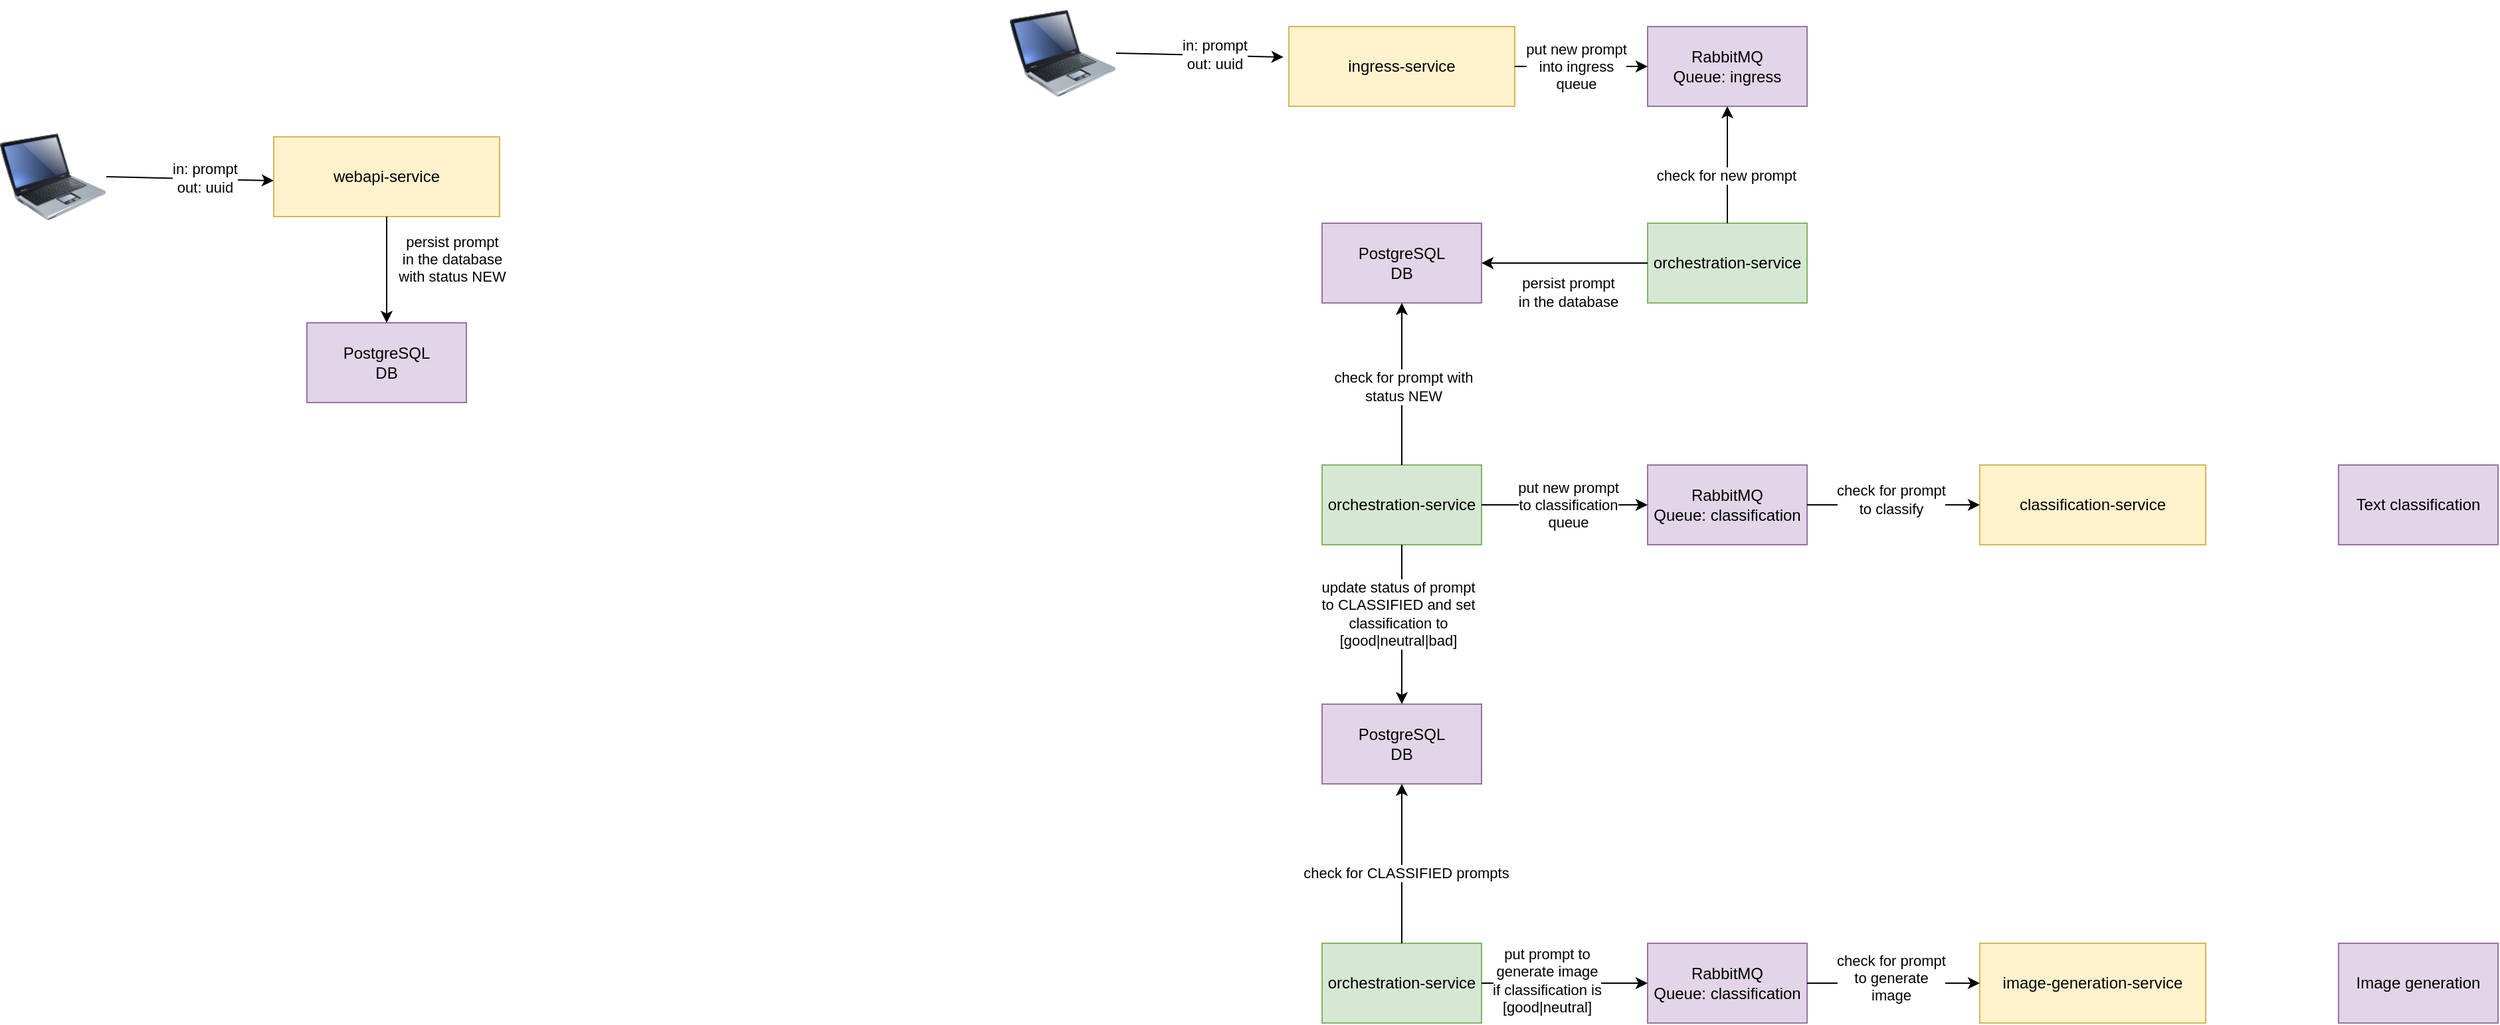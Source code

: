 <mxfile version="24.0.4" type="device">
  <diagram name="Page-1" id="OOwkSEOufSbgSdbPdrM7">
    <mxGraphModel dx="2901" dy="1180" grid="1" gridSize="10" guides="1" tooltips="1" connect="1" arrows="1" fold="1" page="1" pageScale="1" pageWidth="827" pageHeight="1169" math="0" shadow="0">
      <root>
        <mxCell id="0" />
        <mxCell id="1" parent="0" />
        <mxCell id="EbzEwfZ4jWfW755_oU14-1" value="" style="image;html=1;image=img/lib/clip_art/computers/Laptop_128x128.png" parent="1" vertex="1">
          <mxGeometry x="30" y="140" width="80" height="80" as="geometry" />
        </mxCell>
        <mxCell id="EbzEwfZ4jWfW755_oU14-2" value="PostgreSQL&lt;br&gt;DB" style="rounded=0;whiteSpace=wrap;html=1;fillColor=#e1d5e7;strokeColor=#9673a6;" parent="1" vertex="1">
          <mxGeometry x="265" y="308" width="120" height="60" as="geometry" />
        </mxCell>
        <mxCell id="EbzEwfZ4jWfW755_oU14-3" value="orchestration-service" style="rounded=0;whiteSpace=wrap;html=1;fillColor=#d5e8d4;strokeColor=#82b366;" parent="1" vertex="1">
          <mxGeometry x="510" y="308" width="120" height="60" as="geometry" />
        </mxCell>
        <mxCell id="EbzEwfZ4jWfW755_oU14-6" value="RabbitMQ&lt;br&gt;Queue: ingress" style="rounded=0;whiteSpace=wrap;html=1;fillColor=#e1d5e7;strokeColor=#9673a6;" parent="1" vertex="1">
          <mxGeometry x="510" y="160" width="120" height="60" as="geometry" />
        </mxCell>
        <mxCell id="EbzEwfZ4jWfW755_oU14-7" value="" style="endArrow=classic;html=1;rounded=0;exitX=1;exitY=0.5;exitDx=0;exitDy=0;entryX=-0.024;entryY=0.383;entryDx=0;entryDy=0;entryPerimeter=0;" parent="1" source="EbzEwfZ4jWfW755_oU14-1" target="EbzEwfZ4jWfW755_oU14-11" edge="1">
          <mxGeometry width="50" height="50" relative="1" as="geometry">
            <mxPoint x="240" y="420" as="sourcePoint" />
            <mxPoint x="440" y="400" as="targetPoint" />
          </mxGeometry>
        </mxCell>
        <mxCell id="EbzEwfZ4jWfW755_oU14-8" value="in: prompt&lt;br&gt;out: uuid" style="edgeLabel;html=1;align=center;verticalAlign=middle;resizable=0;points=[];" parent="EbzEwfZ4jWfW755_oU14-7" vertex="1" connectable="0">
          <mxGeometry x="0.174" y="1" relative="1" as="geometry">
            <mxPoint as="offset" />
          </mxGeometry>
        </mxCell>
        <mxCell id="EbzEwfZ4jWfW755_oU14-9" value="classification-service" style="rounded=0;whiteSpace=wrap;html=1;fillColor=#fff2cc;strokeColor=#d6b656;" parent="1" vertex="1">
          <mxGeometry x="760" y="490" width="170" height="60" as="geometry" />
        </mxCell>
        <mxCell id="EbzEwfZ4jWfW755_oU14-10" value="image-generation-service" style="rounded=0;whiteSpace=wrap;html=1;fillColor=#fff2cc;strokeColor=#d6b656;" parent="1" vertex="1">
          <mxGeometry x="760" y="850" width="170" height="60" as="geometry" />
        </mxCell>
        <mxCell id="EbzEwfZ4jWfW755_oU14-11" value="ingress-service" style="rounded=0;whiteSpace=wrap;html=1;fillColor=#fff2cc;strokeColor=#d6b656;" parent="1" vertex="1">
          <mxGeometry x="240" y="160" width="170" height="60" as="geometry" />
        </mxCell>
        <mxCell id="EbzEwfZ4jWfW755_oU14-12" value="" style="endArrow=classic;html=1;rounded=0;exitX=1;exitY=0.5;exitDx=0;exitDy=0;entryX=0;entryY=0.5;entryDx=0;entryDy=0;" parent="1" source="EbzEwfZ4jWfW755_oU14-11" target="EbzEwfZ4jWfW755_oU14-6" edge="1">
          <mxGeometry width="50" height="50" relative="1" as="geometry">
            <mxPoint x="390" y="450" as="sourcePoint" />
            <mxPoint x="440" y="400" as="targetPoint" />
          </mxGeometry>
        </mxCell>
        <mxCell id="EbzEwfZ4jWfW755_oU14-15" value="put new prompt&lt;br&gt;into ingress&lt;br&gt;queue" style="edgeLabel;html=1;align=center;verticalAlign=middle;resizable=0;points=[];" parent="EbzEwfZ4jWfW755_oU14-12" vertex="1" connectable="0">
          <mxGeometry x="-0.08" relative="1" as="geometry">
            <mxPoint as="offset" />
          </mxGeometry>
        </mxCell>
        <mxCell id="EbzEwfZ4jWfW755_oU14-13" value="" style="endArrow=classic;html=1;rounded=0;exitX=0.5;exitY=0;exitDx=0;exitDy=0;entryX=0.5;entryY=1;entryDx=0;entryDy=0;" parent="1" source="EbzEwfZ4jWfW755_oU14-3" target="EbzEwfZ4jWfW755_oU14-6" edge="1">
          <mxGeometry width="50" height="50" relative="1" as="geometry">
            <mxPoint x="390" y="450" as="sourcePoint" />
            <mxPoint x="440" y="400" as="targetPoint" />
          </mxGeometry>
        </mxCell>
        <mxCell id="EbzEwfZ4jWfW755_oU14-14" value="check for new prompt" style="edgeLabel;html=1;align=center;verticalAlign=middle;resizable=0;points=[];" parent="EbzEwfZ4jWfW755_oU14-13" vertex="1" connectable="0">
          <mxGeometry x="-0.171" y="1" relative="1" as="geometry">
            <mxPoint as="offset" />
          </mxGeometry>
        </mxCell>
        <mxCell id="EbzEwfZ4jWfW755_oU14-16" value="" style="endArrow=classic;html=1;rounded=0;exitX=0;exitY=0.5;exitDx=0;exitDy=0;entryX=1;entryY=0.5;entryDx=0;entryDy=0;" parent="1" source="EbzEwfZ4jWfW755_oU14-3" target="EbzEwfZ4jWfW755_oU14-2" edge="1">
          <mxGeometry width="50" height="50" relative="1" as="geometry">
            <mxPoint x="390" y="398" as="sourcePoint" />
            <mxPoint x="440" y="348" as="targetPoint" />
          </mxGeometry>
        </mxCell>
        <mxCell id="EbzEwfZ4jWfW755_oU14-17" value="persist prompt&lt;br&gt;in the database" style="edgeLabel;html=1;align=center;verticalAlign=middle;resizable=0;points=[];" parent="EbzEwfZ4jWfW755_oU14-16" vertex="1" connectable="0">
          <mxGeometry x="0.232" y="-3" relative="1" as="geometry">
            <mxPoint x="17" y="25" as="offset" />
          </mxGeometry>
        </mxCell>
        <mxCell id="EbzEwfZ4jWfW755_oU14-18" value="orchestration-service" style="rounded=0;whiteSpace=wrap;html=1;fillColor=#d5e8d4;strokeColor=#82b366;" parent="1" vertex="1">
          <mxGeometry x="265" y="490" width="120" height="60" as="geometry" />
        </mxCell>
        <mxCell id="EbzEwfZ4jWfW755_oU14-19" value="" style="endArrow=classic;html=1;rounded=0;entryX=0.5;entryY=1;entryDx=0;entryDy=0;exitX=0.5;exitY=0;exitDx=0;exitDy=0;" parent="1" source="EbzEwfZ4jWfW755_oU14-18" target="EbzEwfZ4jWfW755_oU14-2" edge="1">
          <mxGeometry width="50" height="50" relative="1" as="geometry">
            <mxPoint x="325" y="480" as="sourcePoint" />
            <mxPoint x="440" y="400" as="targetPoint" />
          </mxGeometry>
        </mxCell>
        <mxCell id="EbzEwfZ4jWfW755_oU14-20" value="check for prompt with&lt;br&gt;status NEW" style="edgeLabel;html=1;align=center;verticalAlign=middle;resizable=0;points=[];" parent="EbzEwfZ4jWfW755_oU14-19" vertex="1" connectable="0">
          <mxGeometry x="-0.024" y="-1" relative="1" as="geometry">
            <mxPoint as="offset" />
          </mxGeometry>
        </mxCell>
        <mxCell id="EbzEwfZ4jWfW755_oU14-21" value="RabbitMQ&lt;br&gt;Queue: classification" style="rounded=0;whiteSpace=wrap;html=1;fillColor=#e1d5e7;strokeColor=#9673a6;" parent="1" vertex="1">
          <mxGeometry x="510" y="490" width="120" height="60" as="geometry" />
        </mxCell>
        <mxCell id="EbzEwfZ4jWfW755_oU14-22" value="" style="endArrow=classic;html=1;rounded=0;exitX=1;exitY=0.5;exitDx=0;exitDy=0;entryX=0;entryY=0.5;entryDx=0;entryDy=0;" parent="1" source="EbzEwfZ4jWfW755_oU14-18" target="EbzEwfZ4jWfW755_oU14-21" edge="1">
          <mxGeometry width="50" height="50" relative="1" as="geometry">
            <mxPoint x="390" y="450" as="sourcePoint" />
            <mxPoint x="440" y="400" as="targetPoint" />
          </mxGeometry>
        </mxCell>
        <mxCell id="EbzEwfZ4jWfW755_oU14-24" value="put new prompt&lt;br&gt;to classification&lt;br&gt;queue" style="edgeLabel;html=1;align=center;verticalAlign=middle;resizable=0;points=[];" parent="EbzEwfZ4jWfW755_oU14-22" vertex="1" connectable="0">
          <mxGeometry x="-0.296" y="-2" relative="1" as="geometry">
            <mxPoint x="21" y="-2" as="offset" />
          </mxGeometry>
        </mxCell>
        <mxCell id="EbzEwfZ4jWfW755_oU14-23" value="" style="endArrow=classic;html=1;rounded=0;exitX=1;exitY=0.5;exitDx=0;exitDy=0;entryX=0;entryY=0.5;entryDx=0;entryDy=0;" parent="1" source="EbzEwfZ4jWfW755_oU14-21" target="EbzEwfZ4jWfW755_oU14-9" edge="1">
          <mxGeometry width="50" height="50" relative="1" as="geometry">
            <mxPoint x="395" y="530" as="sourcePoint" />
            <mxPoint x="520" y="530" as="targetPoint" />
          </mxGeometry>
        </mxCell>
        <mxCell id="EbzEwfZ4jWfW755_oU14-25" value="check for prompt&lt;br&gt;to classify" style="edgeLabel;html=1;align=center;verticalAlign=middle;resizable=0;points=[];" parent="EbzEwfZ4jWfW755_oU14-23" vertex="1" connectable="0">
          <mxGeometry x="-0.031" y="4" relative="1" as="geometry">
            <mxPoint as="offset" />
          </mxGeometry>
        </mxCell>
        <mxCell id="EbzEwfZ4jWfW755_oU14-26" value="Text classification" style="rounded=0;whiteSpace=wrap;html=1;fillColor=#e1d5e7;strokeColor=#9673a6;" parent="1" vertex="1">
          <mxGeometry x="1030" y="490" width="120" height="60" as="geometry" />
        </mxCell>
        <mxCell id="EbzEwfZ4jWfW755_oU14-27" value="PostgreSQL&lt;br&gt;DB" style="rounded=0;whiteSpace=wrap;html=1;fillColor=#e1d5e7;strokeColor=#9673a6;" parent="1" vertex="1">
          <mxGeometry x="265" y="670" width="120" height="60" as="geometry" />
        </mxCell>
        <mxCell id="EbzEwfZ4jWfW755_oU14-28" value="" style="endArrow=classic;html=1;rounded=0;entryX=0.5;entryY=0;entryDx=0;entryDy=0;exitX=0.5;exitY=1;exitDx=0;exitDy=0;" parent="1" source="EbzEwfZ4jWfW755_oU14-18" target="EbzEwfZ4jWfW755_oU14-27" edge="1">
          <mxGeometry width="50" height="50" relative="1" as="geometry">
            <mxPoint x="370" y="600" as="sourcePoint" />
            <mxPoint x="680" y="410" as="targetPoint" />
          </mxGeometry>
        </mxCell>
        <mxCell id="EbzEwfZ4jWfW755_oU14-29" value="update status of prompt&lt;br&gt;to CLASSIFIED and set&lt;br&gt;classification to&lt;br&gt;[good|neutral|bad]" style="edgeLabel;html=1;align=center;verticalAlign=middle;resizable=0;points=[];" parent="EbzEwfZ4jWfW755_oU14-28" vertex="1" connectable="0">
          <mxGeometry x="-0.133" y="-3" relative="1" as="geometry">
            <mxPoint as="offset" />
          </mxGeometry>
        </mxCell>
        <mxCell id="EbzEwfZ4jWfW755_oU14-30" value="orchestration-service" style="rounded=0;whiteSpace=wrap;html=1;fillColor=#d5e8d4;strokeColor=#82b366;" parent="1" vertex="1">
          <mxGeometry x="265" y="850" width="120" height="60" as="geometry" />
        </mxCell>
        <mxCell id="EbzEwfZ4jWfW755_oU14-31" value="" style="endArrow=classic;html=1;rounded=0;entryX=0.5;entryY=1;entryDx=0;entryDy=0;exitX=0.5;exitY=0;exitDx=0;exitDy=0;" parent="1" source="EbzEwfZ4jWfW755_oU14-30" target="EbzEwfZ4jWfW755_oU14-27" edge="1">
          <mxGeometry width="50" height="50" relative="1" as="geometry">
            <mxPoint x="325" y="840" as="sourcePoint" />
            <mxPoint x="660" y="600" as="targetPoint" />
          </mxGeometry>
        </mxCell>
        <mxCell id="EbzEwfZ4jWfW755_oU14-32" value="check for CLASSIFIED prompts" style="edgeLabel;html=1;align=center;verticalAlign=middle;resizable=0;points=[];" parent="EbzEwfZ4jWfW755_oU14-31" vertex="1" connectable="0">
          <mxGeometry x="-0.117" y="-3" relative="1" as="geometry">
            <mxPoint as="offset" />
          </mxGeometry>
        </mxCell>
        <mxCell id="EbzEwfZ4jWfW755_oU14-34" value="RabbitMQ&lt;br&gt;Queue: classification" style="rounded=0;whiteSpace=wrap;html=1;fillColor=#e1d5e7;strokeColor=#9673a6;" parent="1" vertex="1">
          <mxGeometry x="510" y="850" width="120" height="60" as="geometry" />
        </mxCell>
        <mxCell id="EbzEwfZ4jWfW755_oU14-36" value="" style="endArrow=classic;html=1;rounded=0;exitX=1;exitY=0.5;exitDx=0;exitDy=0;" parent="1" source="EbzEwfZ4jWfW755_oU14-34" edge="1">
          <mxGeometry width="50" height="50" relative="1" as="geometry">
            <mxPoint x="395" y="890" as="sourcePoint" />
            <mxPoint x="760" y="880" as="targetPoint" />
          </mxGeometry>
        </mxCell>
        <mxCell id="EbzEwfZ4jWfW755_oU14-37" value="check for prompt&lt;br&gt;to generate&lt;br&gt;image" style="edgeLabel;html=1;align=center;verticalAlign=middle;resizable=0;points=[];" parent="EbzEwfZ4jWfW755_oU14-36" vertex="1" connectable="0">
          <mxGeometry x="-0.031" y="4" relative="1" as="geometry">
            <mxPoint as="offset" />
          </mxGeometry>
        </mxCell>
        <mxCell id="EbzEwfZ4jWfW755_oU14-38" value="" style="endArrow=classic;html=1;rounded=0;exitX=1;exitY=0.5;exitDx=0;exitDy=0;entryX=0;entryY=0.5;entryDx=0;entryDy=0;" parent="1" source="EbzEwfZ4jWfW755_oU14-30" target="EbzEwfZ4jWfW755_oU14-34" edge="1">
          <mxGeometry width="50" height="50" relative="1" as="geometry">
            <mxPoint x="610" y="750" as="sourcePoint" />
            <mxPoint x="660" y="700" as="targetPoint" />
          </mxGeometry>
        </mxCell>
        <mxCell id="EbzEwfZ4jWfW755_oU14-39" value="put prompt to&lt;br&gt;generate image&lt;br&gt;if classification is&lt;br&gt;[good|neutral]" style="edgeLabel;html=1;align=center;verticalAlign=middle;resizable=0;points=[];" parent="EbzEwfZ4jWfW755_oU14-38" vertex="1" connectable="0">
          <mxGeometry x="-0.216" y="2" relative="1" as="geometry">
            <mxPoint as="offset" />
          </mxGeometry>
        </mxCell>
        <mxCell id="EbzEwfZ4jWfW755_oU14-40" value="Image generation" style="rounded=0;whiteSpace=wrap;html=1;fillColor=#e1d5e7;strokeColor=#9673a6;" parent="1" vertex="1">
          <mxGeometry x="1030" y="850" width="120" height="60" as="geometry" />
        </mxCell>
        <mxCell id="9_Q_yx6sj26zEc2RGkcA-1" value="PostgreSQL&lt;br&gt;DB" style="rounded=0;whiteSpace=wrap;html=1;fillColor=#e1d5e7;strokeColor=#9673a6;" vertex="1" parent="1">
          <mxGeometry x="-499" y="383" width="120" height="60" as="geometry" />
        </mxCell>
        <mxCell id="9_Q_yx6sj26zEc2RGkcA-2" value="webapi-service" style="rounded=0;whiteSpace=wrap;html=1;fillColor=#fff2cc;strokeColor=#d6b656;" vertex="1" parent="1">
          <mxGeometry x="-524" y="243" width="170" height="60" as="geometry" />
        </mxCell>
        <mxCell id="9_Q_yx6sj26zEc2RGkcA-3" value="" style="image;html=1;image=img/lib/clip_art/computers/Laptop_128x128.png" vertex="1" parent="1">
          <mxGeometry x="-730" y="233" width="80" height="80" as="geometry" />
        </mxCell>
        <mxCell id="9_Q_yx6sj26zEc2RGkcA-4" value="" style="endArrow=classic;html=1;rounded=0;exitX=1;exitY=0.5;exitDx=0;exitDy=0;entryX=-0.024;entryY=0.383;entryDx=0;entryDy=0;entryPerimeter=0;" edge="1" parent="1" source="9_Q_yx6sj26zEc2RGkcA-3">
          <mxGeometry width="50" height="50" relative="1" as="geometry">
            <mxPoint x="-520" y="513" as="sourcePoint" />
            <mxPoint x="-524" y="276" as="targetPoint" />
          </mxGeometry>
        </mxCell>
        <mxCell id="9_Q_yx6sj26zEc2RGkcA-5" value="in: prompt&lt;br&gt;out: uuid" style="edgeLabel;html=1;align=center;verticalAlign=middle;resizable=0;points=[];" vertex="1" connectable="0" parent="9_Q_yx6sj26zEc2RGkcA-4">
          <mxGeometry x="0.174" y="1" relative="1" as="geometry">
            <mxPoint as="offset" />
          </mxGeometry>
        </mxCell>
        <mxCell id="9_Q_yx6sj26zEc2RGkcA-6" value="" style="endArrow=classic;html=1;rounded=0;exitX=0.5;exitY=1;exitDx=0;exitDy=0;entryX=0.5;entryY=0;entryDx=0;entryDy=0;" edge="1" parent="1" source="9_Q_yx6sj26zEc2RGkcA-2" target="9_Q_yx6sj26zEc2RGkcA-1">
          <mxGeometry width="50" height="50" relative="1" as="geometry">
            <mxPoint x="96" y="573" as="sourcePoint" />
            <mxPoint x="146" y="523" as="targetPoint" />
          </mxGeometry>
        </mxCell>
        <mxCell id="9_Q_yx6sj26zEc2RGkcA-9" value="persist prompt&lt;br&gt;in the database&lt;div&gt;with status NEW&lt;/div&gt;" style="edgeLabel;html=1;align=center;verticalAlign=middle;resizable=0;points=[];" vertex="1" connectable="0" parent="9_Q_yx6sj26zEc2RGkcA-6">
          <mxGeometry x="-0.2" y="-3" relative="1" as="geometry">
            <mxPoint x="52" as="offset" />
          </mxGeometry>
        </mxCell>
      </root>
    </mxGraphModel>
  </diagram>
</mxfile>
